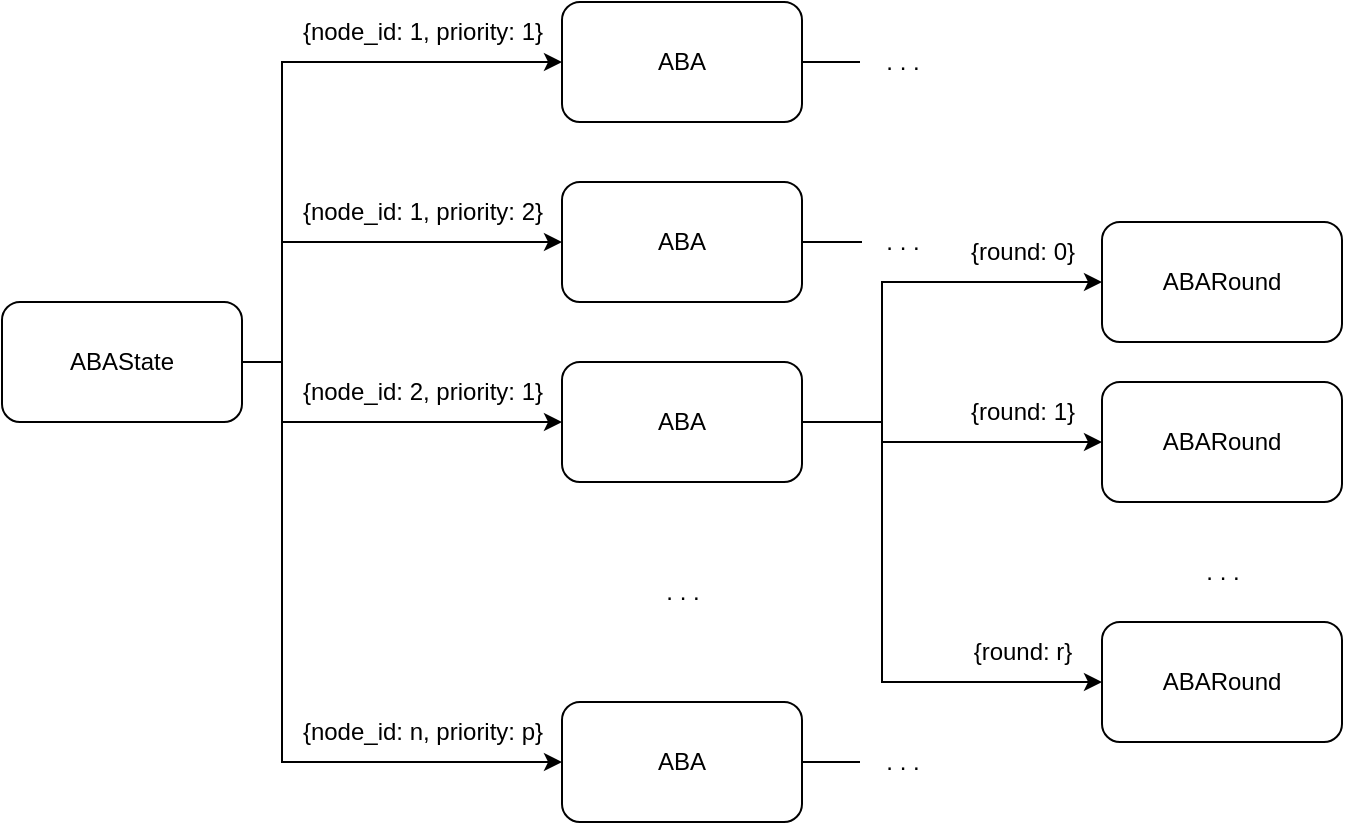 <mxfile version="21.1.4" type="device">
  <diagram id="R2lEEEUBdFMjLlhIrx00" name="Page-1">
    <mxGraphModel dx="954" dy="561" grid="1" gridSize="10" guides="1" tooltips="1" connect="1" arrows="1" fold="1" page="1" pageScale="1" pageWidth="850" pageHeight="1100" math="0" shadow="0" extFonts="Permanent Marker^https://fonts.googleapis.com/css?family=Permanent+Marker">
      <root>
        <mxCell id="0" />
        <mxCell id="1" parent="0" />
        <mxCell id="E_e-mIuuizZhB7MjT7xw-5" style="rounded=0;orthogonalLoop=1;jettySize=auto;html=1;entryX=0;entryY=0.5;entryDx=0;entryDy=0;edgeStyle=orthogonalEdgeStyle;" edge="1" parent="1" source="E_e-mIuuizZhB7MjT7xw-1" target="E_e-mIuuizZhB7MjT7xw-2">
          <mxGeometry relative="1" as="geometry">
            <Array as="points">
              <mxPoint x="220" y="280" />
              <mxPoint x="220" y="130" />
            </Array>
          </mxGeometry>
        </mxCell>
        <mxCell id="E_e-mIuuizZhB7MjT7xw-6" style="edgeStyle=orthogonalEdgeStyle;rounded=0;orthogonalLoop=1;jettySize=auto;html=1;entryX=0;entryY=0.5;entryDx=0;entryDy=0;" edge="1" parent="1" source="E_e-mIuuizZhB7MjT7xw-1" target="E_e-mIuuizZhB7MjT7xw-3">
          <mxGeometry relative="1" as="geometry">
            <Array as="points">
              <mxPoint x="220" y="280" />
              <mxPoint x="220" y="220" />
            </Array>
          </mxGeometry>
        </mxCell>
        <mxCell id="E_e-mIuuizZhB7MjT7xw-7" style="edgeStyle=orthogonalEdgeStyle;rounded=0;orthogonalLoop=1;jettySize=auto;html=1;entryX=0;entryY=0.5;entryDx=0;entryDy=0;" edge="1" parent="1" source="E_e-mIuuizZhB7MjT7xw-1" target="E_e-mIuuizZhB7MjT7xw-4">
          <mxGeometry relative="1" as="geometry">
            <Array as="points">
              <mxPoint x="220" y="280" />
              <mxPoint x="220" y="480" />
            </Array>
          </mxGeometry>
        </mxCell>
        <mxCell id="E_e-mIuuizZhB7MjT7xw-12" style="edgeStyle=orthogonalEdgeStyle;rounded=0;orthogonalLoop=1;jettySize=auto;html=1;entryX=0;entryY=0.5;entryDx=0;entryDy=0;" edge="1" parent="1" source="E_e-mIuuizZhB7MjT7xw-1" target="E_e-mIuuizZhB7MjT7xw-11">
          <mxGeometry relative="1" as="geometry">
            <Array as="points">
              <mxPoint x="220" y="280" />
              <mxPoint x="220" y="310" />
            </Array>
          </mxGeometry>
        </mxCell>
        <mxCell id="E_e-mIuuizZhB7MjT7xw-1" value="ABAState" style="rounded=1;whiteSpace=wrap;html=1;" vertex="1" parent="1">
          <mxGeometry x="80" y="250" width="120" height="60" as="geometry" />
        </mxCell>
        <mxCell id="E_e-mIuuizZhB7MjT7xw-30" style="edgeStyle=orthogonalEdgeStyle;rounded=0;orthogonalLoop=1;jettySize=auto;html=1;entryX=-0.025;entryY=0.5;entryDx=0;entryDy=0;entryPerimeter=0;endArrow=none;endFill=0;" edge="1" parent="1" source="E_e-mIuuizZhB7MjT7xw-2" target="E_e-mIuuizZhB7MjT7xw-25">
          <mxGeometry relative="1" as="geometry" />
        </mxCell>
        <mxCell id="E_e-mIuuizZhB7MjT7xw-2" value="ABA" style="rounded=1;whiteSpace=wrap;html=1;" vertex="1" parent="1">
          <mxGeometry x="360" y="100" width="120" height="60" as="geometry" />
        </mxCell>
        <mxCell id="E_e-mIuuizZhB7MjT7xw-31" style="edgeStyle=orthogonalEdgeStyle;rounded=0;orthogonalLoop=1;jettySize=auto;html=1;entryX=0;entryY=0.5;entryDx=0;entryDy=0;entryPerimeter=0;endArrow=none;endFill=0;" edge="1" parent="1" source="E_e-mIuuizZhB7MjT7xw-3" target="E_e-mIuuizZhB7MjT7xw-26">
          <mxGeometry relative="1" as="geometry" />
        </mxCell>
        <mxCell id="E_e-mIuuizZhB7MjT7xw-3" value="ABA" style="rounded=1;whiteSpace=wrap;html=1;" vertex="1" parent="1">
          <mxGeometry x="360" y="190" width="120" height="60" as="geometry" />
        </mxCell>
        <mxCell id="E_e-mIuuizZhB7MjT7xw-28" style="edgeStyle=orthogonalEdgeStyle;rounded=0;orthogonalLoop=1;jettySize=auto;html=1;entryX=-0.025;entryY=0.5;entryDx=0;entryDy=0;entryPerimeter=0;endArrow=none;endFill=0;" edge="1" parent="1" source="E_e-mIuuizZhB7MjT7xw-4" target="E_e-mIuuizZhB7MjT7xw-27">
          <mxGeometry relative="1" as="geometry" />
        </mxCell>
        <mxCell id="E_e-mIuuizZhB7MjT7xw-4" value="ABA" style="rounded=1;whiteSpace=wrap;html=1;" vertex="1" parent="1">
          <mxGeometry x="360" y="450" width="120" height="60" as="geometry" />
        </mxCell>
        <mxCell id="E_e-mIuuizZhB7MjT7xw-8" value=". . ." style="text;html=1;align=center;verticalAlign=middle;resizable=0;points=[];autosize=1;strokeColor=none;fillColor=none;" vertex="1" parent="1">
          <mxGeometry x="400" y="380" width="40" height="30" as="geometry" />
        </mxCell>
        <mxCell id="E_e-mIuuizZhB7MjT7xw-9" value="{node_id: 1, priority: 1}" style="text;html=1;align=center;verticalAlign=middle;resizable=0;points=[];autosize=1;strokeColor=none;fillColor=none;" vertex="1" parent="1">
          <mxGeometry x="220" y="100" width="140" height="30" as="geometry" />
        </mxCell>
        <mxCell id="E_e-mIuuizZhB7MjT7xw-10" value="{node_id: 1, priority: 2}" style="text;html=1;align=center;verticalAlign=middle;resizable=0;points=[];autosize=1;strokeColor=none;fillColor=none;" vertex="1" parent="1">
          <mxGeometry x="220" y="190" width="140" height="30" as="geometry" />
        </mxCell>
        <mxCell id="E_e-mIuuizZhB7MjT7xw-19" style="edgeStyle=orthogonalEdgeStyle;rounded=0;orthogonalLoop=1;jettySize=auto;html=1;entryX=0;entryY=0.5;entryDx=0;entryDy=0;" edge="1" parent="1" source="E_e-mIuuizZhB7MjT7xw-11" target="E_e-mIuuizZhB7MjT7xw-15">
          <mxGeometry relative="1" as="geometry">
            <Array as="points">
              <mxPoint x="520" y="310" />
              <mxPoint x="520" y="240" />
            </Array>
          </mxGeometry>
        </mxCell>
        <mxCell id="E_e-mIuuizZhB7MjT7xw-20" style="edgeStyle=orthogonalEdgeStyle;rounded=0;orthogonalLoop=1;jettySize=auto;html=1;entryX=0;entryY=0.5;entryDx=0;entryDy=0;" edge="1" parent="1" source="E_e-mIuuizZhB7MjT7xw-11" target="E_e-mIuuizZhB7MjT7xw-16">
          <mxGeometry relative="1" as="geometry">
            <Array as="points">
              <mxPoint x="520" y="310" />
              <mxPoint x="520" y="320" />
            </Array>
          </mxGeometry>
        </mxCell>
        <mxCell id="E_e-mIuuizZhB7MjT7xw-21" style="edgeStyle=orthogonalEdgeStyle;rounded=0;orthogonalLoop=1;jettySize=auto;html=1;entryX=0;entryY=0.5;entryDx=0;entryDy=0;" edge="1" parent="1" source="E_e-mIuuizZhB7MjT7xw-11" target="E_e-mIuuizZhB7MjT7xw-17">
          <mxGeometry relative="1" as="geometry">
            <Array as="points">
              <mxPoint x="520" y="310" />
              <mxPoint x="520" y="440" />
            </Array>
          </mxGeometry>
        </mxCell>
        <mxCell id="E_e-mIuuizZhB7MjT7xw-11" value="ABA" style="rounded=1;whiteSpace=wrap;html=1;" vertex="1" parent="1">
          <mxGeometry x="360" y="280" width="120" height="60" as="geometry" />
        </mxCell>
        <mxCell id="E_e-mIuuizZhB7MjT7xw-13" value="{node_id: 2, priority: 1}" style="text;html=1;align=center;verticalAlign=middle;resizable=0;points=[];autosize=1;strokeColor=none;fillColor=none;" vertex="1" parent="1">
          <mxGeometry x="220" y="280" width="140" height="30" as="geometry" />
        </mxCell>
        <mxCell id="E_e-mIuuizZhB7MjT7xw-14" value="{node_id: n, priority: p}" style="text;html=1;align=center;verticalAlign=middle;resizable=0;points=[];autosize=1;strokeColor=none;fillColor=none;" vertex="1" parent="1">
          <mxGeometry x="220" y="450" width="140" height="30" as="geometry" />
        </mxCell>
        <mxCell id="E_e-mIuuizZhB7MjT7xw-15" value="ABARound" style="rounded=1;whiteSpace=wrap;html=1;" vertex="1" parent="1">
          <mxGeometry x="630" y="210" width="120" height="60" as="geometry" />
        </mxCell>
        <mxCell id="E_e-mIuuizZhB7MjT7xw-16" value="ABARound" style="rounded=1;whiteSpace=wrap;html=1;" vertex="1" parent="1">
          <mxGeometry x="630" y="290" width="120" height="60" as="geometry" />
        </mxCell>
        <mxCell id="E_e-mIuuizZhB7MjT7xw-17" value="ABARound" style="rounded=1;whiteSpace=wrap;html=1;" vertex="1" parent="1">
          <mxGeometry x="630" y="410" width="120" height="60" as="geometry" />
        </mxCell>
        <mxCell id="E_e-mIuuizZhB7MjT7xw-18" value=". . ." style="text;html=1;align=center;verticalAlign=middle;resizable=0;points=[];autosize=1;strokeColor=none;fillColor=none;" vertex="1" parent="1">
          <mxGeometry x="670" y="370" width="40" height="30" as="geometry" />
        </mxCell>
        <mxCell id="E_e-mIuuizZhB7MjT7xw-22" value="{round: 0}" style="text;html=1;align=center;verticalAlign=middle;resizable=0;points=[];autosize=1;strokeColor=none;fillColor=none;" vertex="1" parent="1">
          <mxGeometry x="550" y="210" width="80" height="30" as="geometry" />
        </mxCell>
        <mxCell id="E_e-mIuuizZhB7MjT7xw-23" value="{round: 1}" style="text;html=1;align=center;verticalAlign=middle;resizable=0;points=[];autosize=1;strokeColor=none;fillColor=none;" vertex="1" parent="1">
          <mxGeometry x="550" y="290" width="80" height="30" as="geometry" />
        </mxCell>
        <mxCell id="E_e-mIuuizZhB7MjT7xw-24" value="{round: r}" style="text;html=1;align=center;verticalAlign=middle;resizable=0;points=[];autosize=1;strokeColor=none;fillColor=none;" vertex="1" parent="1">
          <mxGeometry x="555" y="410" width="70" height="30" as="geometry" />
        </mxCell>
        <mxCell id="E_e-mIuuizZhB7MjT7xw-25" value=". . ." style="text;html=1;align=center;verticalAlign=middle;resizable=0;points=[];autosize=1;strokeColor=none;fillColor=none;" vertex="1" parent="1">
          <mxGeometry x="510" y="115" width="40" height="30" as="geometry" />
        </mxCell>
        <mxCell id="E_e-mIuuizZhB7MjT7xw-26" value=". . ." style="text;html=1;align=center;verticalAlign=middle;resizable=0;points=[];autosize=1;strokeColor=none;fillColor=none;" vertex="1" parent="1">
          <mxGeometry x="510" y="205" width="40" height="30" as="geometry" />
        </mxCell>
        <mxCell id="E_e-mIuuizZhB7MjT7xw-27" value=". . ." style="text;html=1;align=center;verticalAlign=middle;resizable=0;points=[];autosize=1;strokeColor=none;fillColor=none;" vertex="1" parent="1">
          <mxGeometry x="510" y="465" width="40" height="30" as="geometry" />
        </mxCell>
      </root>
    </mxGraphModel>
  </diagram>
</mxfile>
